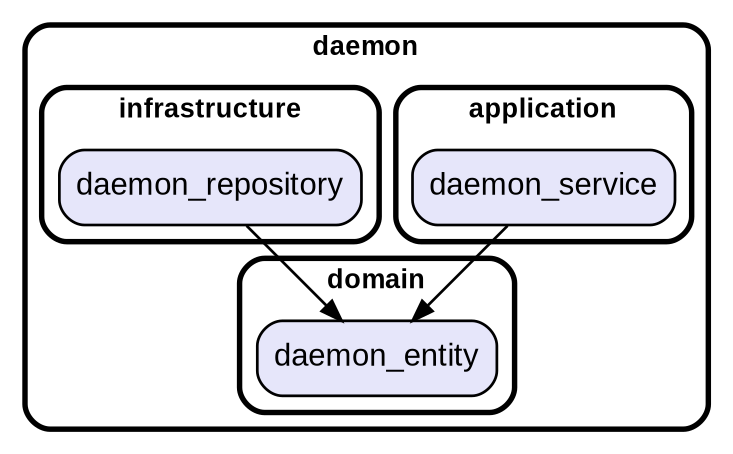 digraph "" {
  graph [style=rounded fontname="Arial Black" fontsize=13 penwidth=2.6];
  node [shape=rect style="filled,rounded" fontname=Arial fontsize=15 fillcolor=Lavender penwidth=1.3];
  edge [penwidth=1.3];
  "/application/daemon_service.dart" [label="daemon_service"];
  "/infrastructure/daemon_repository.dart" [label="daemon_repository"];
  "/domain/daemon_entity.dart" [label="daemon_entity"];
  subgraph "cluster~" {
    label="daemon";
    subgraph "cluster~/application" {
      label="application";
      "/application/daemon_service.dart";
    }
    subgraph "cluster~/infrastructure" {
      label="infrastructure";
      "/infrastructure/daemon_repository.dart";
    }
    subgraph "cluster~/domain" {
      label="domain";
      "/domain/daemon_entity.dart";
    }
  }
  "/application/daemon_service.dart" -> "/domain/daemon_entity.dart";
  "/infrastructure/daemon_repository.dart" -> "/domain/daemon_entity.dart";
}
